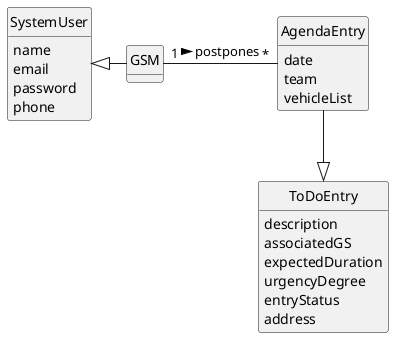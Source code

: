 \@startuml
skinparam monochrome true
skinparam packageStyle rectangle
skinparam shadowing false



skinparam classAttributeIconSize 0

hide circle
hide methods


class SystemUser {
    name
    email
    password
    phone

}
class GSM {

}

class AgendaEntry {
    date
    team
    vehicleList
}

class ToDoEntry {
        description
        associatedGS
        expectedDuration
        urgencyDegree
        entryStatus
        address

}

GSM "1" - "*" AgendaEntry : postpones >
SystemUser <|- GSM
AgendaEntry --|> ToDoEntry


@enduml